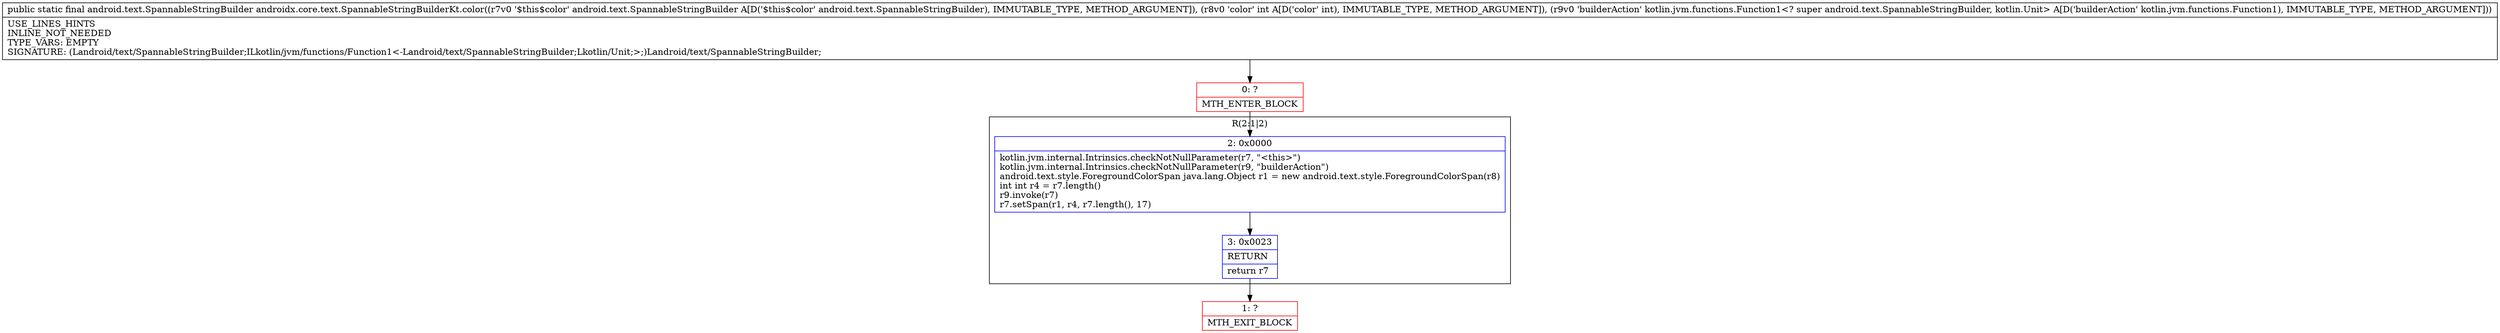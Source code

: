 digraph "CFG forandroidx.core.text.SpannableStringBuilderKt.color(Landroid\/text\/SpannableStringBuilder;ILkotlin\/jvm\/functions\/Function1;)Landroid\/text\/SpannableStringBuilder;" {
subgraph cluster_Region_595307328 {
label = "R(2:1|2)";
node [shape=record,color=blue];
Node_2 [shape=record,label="{2\:\ 0x0000|kotlin.jvm.internal.Intrinsics.checkNotNullParameter(r7, \"\<this\>\")\lkotlin.jvm.internal.Intrinsics.checkNotNullParameter(r9, \"builderAction\")\landroid.text.style.ForegroundColorSpan java.lang.Object r1 = new android.text.style.ForegroundColorSpan(r8)\lint int r4 = r7.length()\lr9.invoke(r7)\lr7.setSpan(r1, r4, r7.length(), 17)\l}"];
Node_3 [shape=record,label="{3\:\ 0x0023|RETURN\l|return r7\l}"];
}
Node_0 [shape=record,color=red,label="{0\:\ ?|MTH_ENTER_BLOCK\l}"];
Node_1 [shape=record,color=red,label="{1\:\ ?|MTH_EXIT_BLOCK\l}"];
MethodNode[shape=record,label="{public static final android.text.SpannableStringBuilder androidx.core.text.SpannableStringBuilderKt.color((r7v0 '$this$color' android.text.SpannableStringBuilder A[D('$this$color' android.text.SpannableStringBuilder), IMMUTABLE_TYPE, METHOD_ARGUMENT]), (r8v0 'color' int A[D('color' int), IMMUTABLE_TYPE, METHOD_ARGUMENT]), (r9v0 'builderAction' kotlin.jvm.functions.Function1\<? super android.text.SpannableStringBuilder, kotlin.Unit\> A[D('builderAction' kotlin.jvm.functions.Function1), IMMUTABLE_TYPE, METHOD_ARGUMENT]))  | USE_LINES_HINTS\lINLINE_NOT_NEEDED\lTYPE_VARS: EMPTY\lSIGNATURE: (Landroid\/text\/SpannableStringBuilder;ILkotlin\/jvm\/functions\/Function1\<\-Landroid\/text\/SpannableStringBuilder;Lkotlin\/Unit;\>;)Landroid\/text\/SpannableStringBuilder;\l}"];
MethodNode -> Node_0;Node_2 -> Node_3;
Node_3 -> Node_1;
Node_0 -> Node_2;
}

